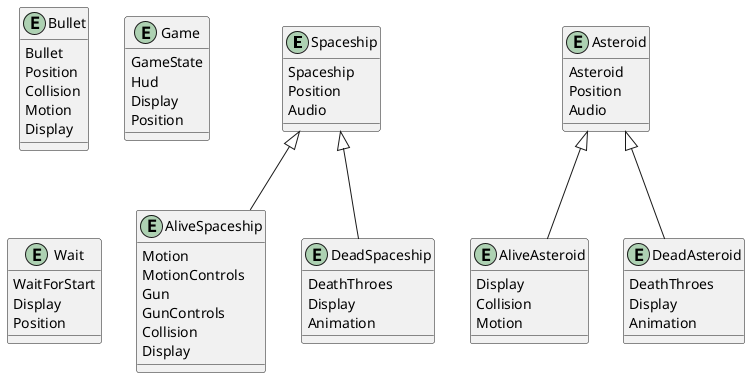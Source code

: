 @startuml

entity Spaceship {
  Spaceship
  Position
  Audio
}

entity AliveSpaceship extends Spaceship {
  Motion
  MotionControls
  Gun
  GunControls
  Collision
  Display
}

entity DeadSpaceship extends Spaceship {
  DeathThroes
  Display
  Animation
}

entity Bullet {
  Bullet
  Position
  Collision
  Motion
  Display
}

entity Asteroid {
  Asteroid
  Position
  Audio
}

entity AliveAsteroid extends Asteroid {
  Display
  Collision
  Motion
}

entity DeadAsteroid extends Asteroid {
  DeathThroes
  Display
  Animation
}

entity Game {
  GameState
  Hud
  Display
  Position
}

entity Wait {
  WaitForStart
  Display
  Position
}

@enduml
